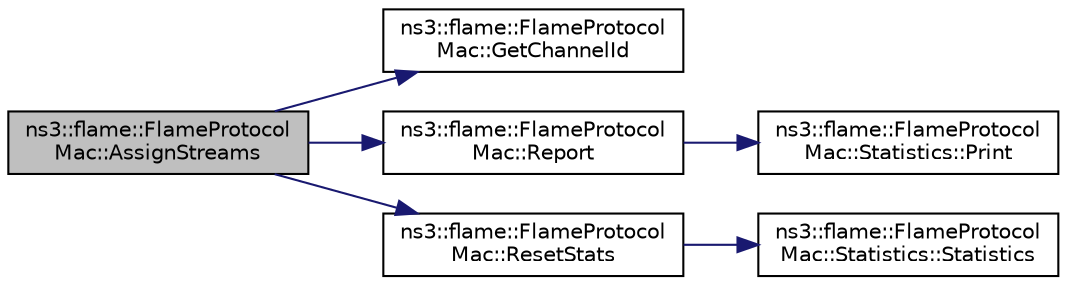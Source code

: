 digraph "ns3::flame::FlameProtocolMac::AssignStreams"
{
  edge [fontname="Helvetica",fontsize="10",labelfontname="Helvetica",labelfontsize="10"];
  node [fontname="Helvetica",fontsize="10",shape=record];
  rankdir="LR";
  Node1 [label="ns3::flame::FlameProtocol\lMac::AssignStreams",height=0.2,width=0.4,color="black", fillcolor="grey75", style="filled", fontcolor="black"];
  Node1 -> Node2 [color="midnightblue",fontsize="10",style="solid"];
  Node2 [label="ns3::flame::FlameProtocol\lMac::GetChannelId",height=0.2,width=0.4,color="black", fillcolor="white", style="filled",URL="$de/d6d/classns3_1_1flame_1_1FlameProtocolMac.html#a2d54e309bee99dcb16bf3a37eab06336"];
  Node1 -> Node3 [color="midnightblue",fontsize="10",style="solid"];
  Node3 [label="ns3::flame::FlameProtocol\lMac::Report",height=0.2,width=0.4,color="black", fillcolor="white", style="filled",URL="$de/d6d/classns3_1_1flame_1_1FlameProtocolMac.html#a1c5dbe2b2a9705f8f752a42807140f0d"];
  Node3 -> Node4 [color="midnightblue",fontsize="10",style="solid"];
  Node4 [label="ns3::flame::FlameProtocol\lMac::Statistics::Print",height=0.2,width=0.4,color="black", fillcolor="white", style="filled",URL="$dc/d51/structns3_1_1flame_1_1FlameProtocolMac_1_1Statistics.html#af4c278fd1f6dd282635c402d6e542179"];
  Node1 -> Node5 [color="midnightblue",fontsize="10",style="solid"];
  Node5 [label="ns3::flame::FlameProtocol\lMac::ResetStats",height=0.2,width=0.4,color="black", fillcolor="white", style="filled",URL="$de/d6d/classns3_1_1flame_1_1FlameProtocolMac.html#a5f8fa8079b0d3f1d94ab8264ea13b449",tooltip="Reset statistics function. "];
  Node5 -> Node6 [color="midnightblue",fontsize="10",style="solid"];
  Node6 [label="ns3::flame::FlameProtocol\lMac::Statistics::Statistics",height=0.2,width=0.4,color="black", fillcolor="white", style="filled",URL="$dc/d51/structns3_1_1flame_1_1FlameProtocolMac_1_1Statistics.html#ac3ad1a23cea8e0ccbf4a9325ab702a4a",tooltip="constructor "];
}
